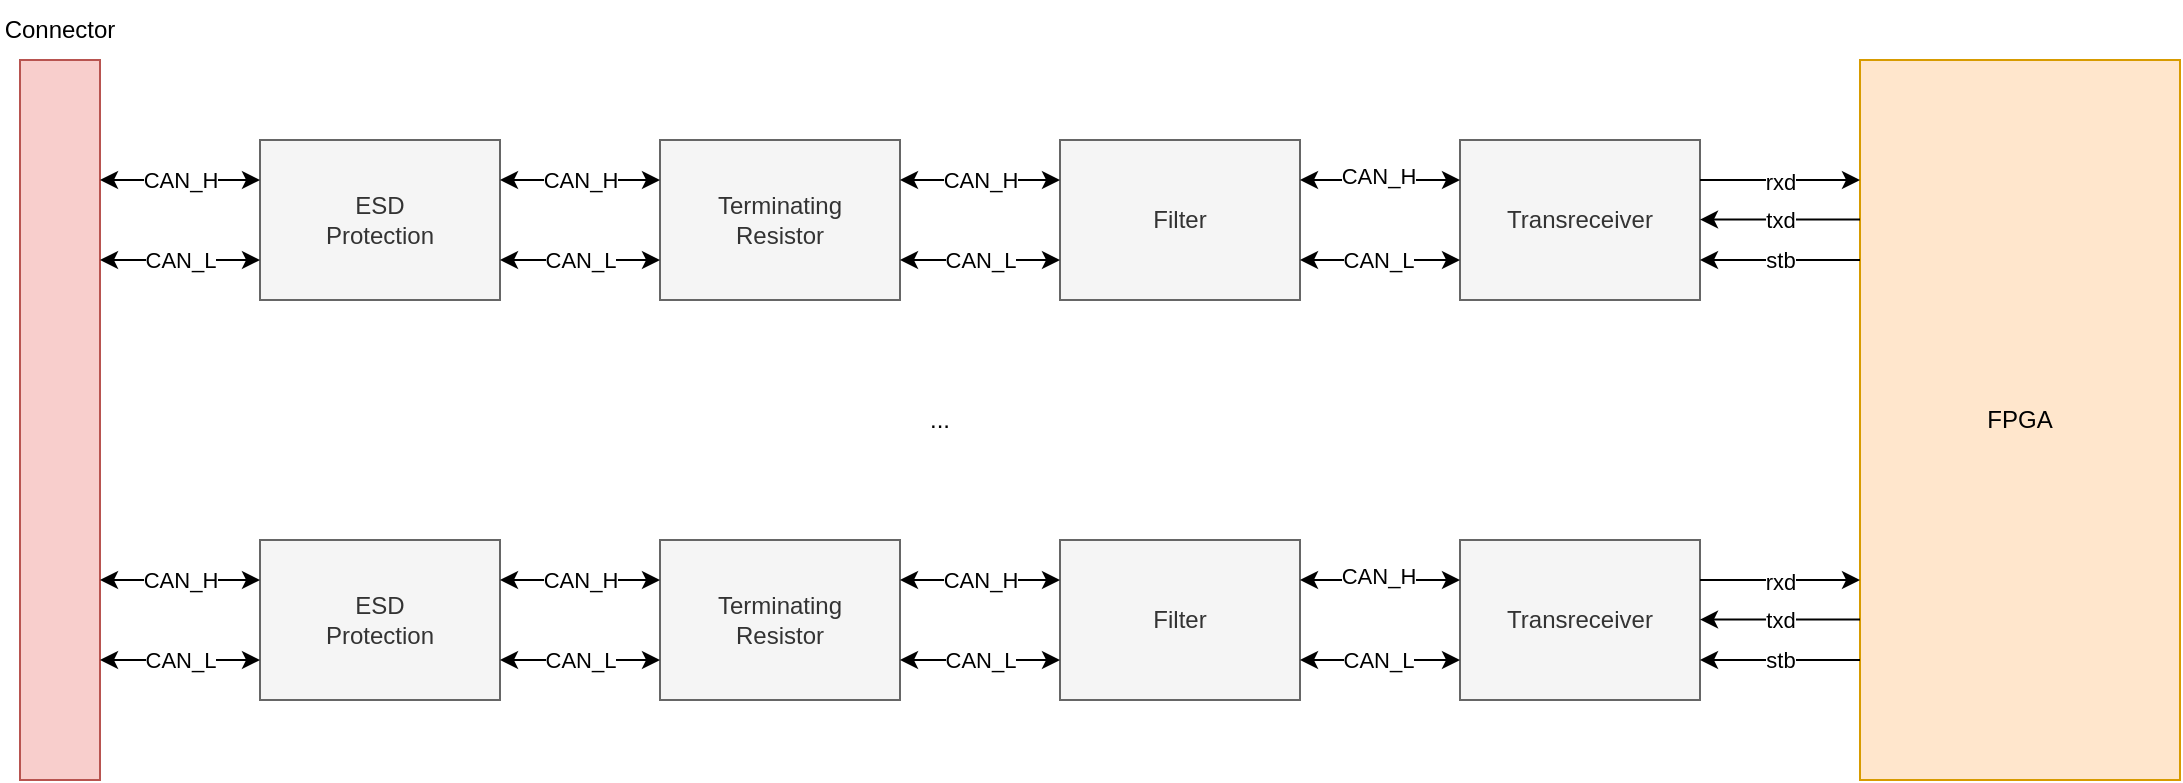 <mxfile version="24.7.17">
  <diagram name="Seite-1" id="1o6P-si1Xo1ck6QH36u1">
    <mxGraphModel dx="2261" dy="879" grid="1" gridSize="10" guides="1" tooltips="1" connect="1" arrows="1" fold="1" page="1" pageScale="1" pageWidth="827" pageHeight="1169" math="0" shadow="0">
      <root>
        <mxCell id="0" />
        <mxCell id="1" parent="0" />
        <mxCell id="KZAogPWxXg9-Vqni3f9G-1" value="FPGA" style="rounded=0;whiteSpace=wrap;html=1;fillColor=#ffe6cc;strokeColor=#d79b00;" vertex="1" parent="1">
          <mxGeometry x="520" y="320" width="160" height="360" as="geometry" />
        </mxCell>
        <mxCell id="KZAogPWxXg9-Vqni3f9G-3" value="Transreceiver" style="rounded=0;whiteSpace=wrap;html=1;fillColor=#f5f5f5;fontColor=#333333;strokeColor=#666666;" vertex="1" parent="1">
          <mxGeometry x="320" y="360" width="120" height="80" as="geometry" />
        </mxCell>
        <mxCell id="KZAogPWxXg9-Vqni3f9G-4" value="" style="endArrow=classic;html=1;rounded=0;" edge="1" parent="1">
          <mxGeometry width="50" height="50" relative="1" as="geometry">
            <mxPoint x="440" y="380" as="sourcePoint" />
            <mxPoint x="520" y="380" as="targetPoint" />
          </mxGeometry>
        </mxCell>
        <mxCell id="KZAogPWxXg9-Vqni3f9G-6" value="rxd" style="edgeLabel;html=1;align=center;verticalAlign=middle;resizable=0;points=[];" vertex="1" connectable="0" parent="KZAogPWxXg9-Vqni3f9G-4">
          <mxGeometry x="0.08" y="-1" relative="1" as="geometry">
            <mxPoint x="-3" as="offset" />
          </mxGeometry>
        </mxCell>
        <mxCell id="KZAogPWxXg9-Vqni3f9G-5" value="" style="endArrow=classic;html=1;rounded=0;" edge="1" parent="1">
          <mxGeometry width="50" height="50" relative="1" as="geometry">
            <mxPoint x="520" y="399.76" as="sourcePoint" />
            <mxPoint x="440" y="399.76" as="targetPoint" />
          </mxGeometry>
        </mxCell>
        <mxCell id="KZAogPWxXg9-Vqni3f9G-7" value="txd" style="edgeLabel;html=1;align=center;verticalAlign=middle;resizable=0;points=[];" vertex="1" connectable="0" parent="KZAogPWxXg9-Vqni3f9G-5">
          <mxGeometry x="0.099" relative="1" as="geometry">
            <mxPoint x="4" as="offset" />
          </mxGeometry>
        </mxCell>
        <mxCell id="KZAogPWxXg9-Vqni3f9G-8" value="" style="endArrow=classic;html=1;rounded=0;" edge="1" parent="1">
          <mxGeometry width="50" height="50" relative="1" as="geometry">
            <mxPoint x="520" y="420" as="sourcePoint" />
            <mxPoint x="440" y="420" as="targetPoint" />
          </mxGeometry>
        </mxCell>
        <mxCell id="KZAogPWxXg9-Vqni3f9G-9" value="stb" style="edgeLabel;html=1;align=center;verticalAlign=middle;resizable=0;points=[];" vertex="1" connectable="0" parent="KZAogPWxXg9-Vqni3f9G-8">
          <mxGeometry x="0.099" relative="1" as="geometry">
            <mxPoint x="4" as="offset" />
          </mxGeometry>
        </mxCell>
        <mxCell id="KZAogPWxXg9-Vqni3f9G-11" value="Filter" style="rounded=0;whiteSpace=wrap;html=1;fillColor=#f5f5f5;fontColor=#333333;strokeColor=#666666;" vertex="1" parent="1">
          <mxGeometry x="120" y="360" width="120" height="80" as="geometry" />
        </mxCell>
        <mxCell id="KZAogPWxXg9-Vqni3f9G-12" value="" style="endArrow=classic;startArrow=classic;html=1;rounded=0;entryX=0;entryY=0.25;entryDx=0;entryDy=0;" edge="1" parent="1" target="KZAogPWxXg9-Vqni3f9G-3">
          <mxGeometry width="50" height="50" relative="1" as="geometry">
            <mxPoint x="240" y="380" as="sourcePoint" />
            <mxPoint x="290" y="330" as="targetPoint" />
          </mxGeometry>
        </mxCell>
        <mxCell id="KZAogPWxXg9-Vqni3f9G-18" value="CAN_H" style="edgeLabel;html=1;align=center;verticalAlign=middle;resizable=0;points=[];" vertex="1" connectable="0" parent="KZAogPWxXg9-Vqni3f9G-12">
          <mxGeometry x="-0.024" y="2" relative="1" as="geometry">
            <mxPoint as="offset" />
          </mxGeometry>
        </mxCell>
        <mxCell id="KZAogPWxXg9-Vqni3f9G-13" value="" style="endArrow=classic;startArrow=classic;html=1;rounded=0;entryX=0;entryY=0.25;entryDx=0;entryDy=0;" edge="1" parent="1">
          <mxGeometry width="50" height="50" relative="1" as="geometry">
            <mxPoint x="240" y="420" as="sourcePoint" />
            <mxPoint x="320" y="420" as="targetPoint" />
          </mxGeometry>
        </mxCell>
        <mxCell id="KZAogPWxXg9-Vqni3f9G-19" value="CAN_L" style="edgeLabel;html=1;align=center;verticalAlign=middle;resizable=0;points=[];" vertex="1" connectable="0" parent="KZAogPWxXg9-Vqni3f9G-13">
          <mxGeometry x="-0.036" relative="1" as="geometry">
            <mxPoint as="offset" />
          </mxGeometry>
        </mxCell>
        <mxCell id="KZAogPWxXg9-Vqni3f9G-15" value="Terminating&lt;br&gt;Resistor" style="rounded=0;whiteSpace=wrap;html=1;fillColor=#f5f5f5;fontColor=#333333;strokeColor=#666666;" vertex="1" parent="1">
          <mxGeometry x="-80" y="360" width="120" height="80" as="geometry" />
        </mxCell>
        <mxCell id="KZAogPWxXg9-Vqni3f9G-16" value="" style="endArrow=classic;startArrow=classic;html=1;rounded=0;entryX=0;entryY=0.25;entryDx=0;entryDy=0;" edge="1" parent="1">
          <mxGeometry width="50" height="50" relative="1" as="geometry">
            <mxPoint x="40" y="380" as="sourcePoint" />
            <mxPoint x="120" y="380" as="targetPoint" />
          </mxGeometry>
        </mxCell>
        <mxCell id="KZAogPWxXg9-Vqni3f9G-20" value="CAN_H" style="edgeLabel;html=1;align=center;verticalAlign=middle;resizable=0;points=[];" vertex="1" connectable="0" parent="KZAogPWxXg9-Vqni3f9G-16">
          <mxGeometry x="0.065" relative="1" as="geometry">
            <mxPoint x="-3" as="offset" />
          </mxGeometry>
        </mxCell>
        <mxCell id="KZAogPWxXg9-Vqni3f9G-17" value="" style="endArrow=classic;startArrow=classic;html=1;rounded=0;entryX=0;entryY=0.25;entryDx=0;entryDy=0;" edge="1" parent="1">
          <mxGeometry width="50" height="50" relative="1" as="geometry">
            <mxPoint x="40" y="420" as="sourcePoint" />
            <mxPoint x="120" y="420" as="targetPoint" />
          </mxGeometry>
        </mxCell>
        <mxCell id="KZAogPWxXg9-Vqni3f9G-21" value="CAN_L" style="edgeLabel;html=1;align=center;verticalAlign=middle;resizable=0;points=[];" vertex="1" connectable="0" parent="KZAogPWxXg9-Vqni3f9G-17">
          <mxGeometry x="-0.045" y="-2" relative="1" as="geometry">
            <mxPoint x="2" y="-2" as="offset" />
          </mxGeometry>
        </mxCell>
        <mxCell id="KZAogPWxXg9-Vqni3f9G-22" value="ESD&lt;br&gt;Protection" style="rounded=0;whiteSpace=wrap;html=1;fillColor=#f5f5f5;fontColor=#333333;strokeColor=#666666;" vertex="1" parent="1">
          <mxGeometry x="-280" y="360" width="120" height="80" as="geometry" />
        </mxCell>
        <mxCell id="KZAogPWxXg9-Vqni3f9G-23" value="" style="endArrow=classic;startArrow=classic;html=1;rounded=0;entryX=0;entryY=0.25;entryDx=0;entryDy=0;" edge="1" parent="1">
          <mxGeometry width="50" height="50" relative="1" as="geometry">
            <mxPoint x="-160" y="380" as="sourcePoint" />
            <mxPoint x="-80" y="380" as="targetPoint" />
          </mxGeometry>
        </mxCell>
        <mxCell id="KZAogPWxXg9-Vqni3f9G-24" value="CAN_H" style="edgeLabel;html=1;align=center;verticalAlign=middle;resizable=0;points=[];" vertex="1" connectable="0" parent="KZAogPWxXg9-Vqni3f9G-23">
          <mxGeometry x="0.065" relative="1" as="geometry">
            <mxPoint x="-3" as="offset" />
          </mxGeometry>
        </mxCell>
        <mxCell id="KZAogPWxXg9-Vqni3f9G-25" value="" style="endArrow=classic;startArrow=classic;html=1;rounded=0;entryX=0;entryY=0.25;entryDx=0;entryDy=0;" edge="1" parent="1">
          <mxGeometry width="50" height="50" relative="1" as="geometry">
            <mxPoint x="-160" y="420" as="sourcePoint" />
            <mxPoint x="-80" y="420" as="targetPoint" />
          </mxGeometry>
        </mxCell>
        <mxCell id="KZAogPWxXg9-Vqni3f9G-26" value="CAN_L" style="edgeLabel;html=1;align=center;verticalAlign=middle;resizable=0;points=[];" vertex="1" connectable="0" parent="KZAogPWxXg9-Vqni3f9G-25">
          <mxGeometry x="-0.045" y="-2" relative="1" as="geometry">
            <mxPoint x="2" y="-2" as="offset" />
          </mxGeometry>
        </mxCell>
        <mxCell id="KZAogPWxXg9-Vqni3f9G-27" value="" style="rounded=0;whiteSpace=wrap;html=1;fillColor=#f8cecc;strokeColor=#b85450;" vertex="1" parent="1">
          <mxGeometry x="-400" y="320" width="40" height="360" as="geometry" />
        </mxCell>
        <mxCell id="KZAogPWxXg9-Vqni3f9G-28" value="Connector" style="text;strokeColor=none;align=center;fillColor=none;html=1;verticalAlign=middle;whiteSpace=wrap;rounded=0;" vertex="1" parent="1">
          <mxGeometry x="-410" y="290" width="60" height="30" as="geometry" />
        </mxCell>
        <mxCell id="KZAogPWxXg9-Vqni3f9G-29" value="" style="endArrow=classic;startArrow=classic;html=1;rounded=0;entryX=0;entryY=0.25;entryDx=0;entryDy=0;" edge="1" parent="1">
          <mxGeometry width="50" height="50" relative="1" as="geometry">
            <mxPoint x="-360" y="380" as="sourcePoint" />
            <mxPoint x="-280" y="380" as="targetPoint" />
          </mxGeometry>
        </mxCell>
        <mxCell id="KZAogPWxXg9-Vqni3f9G-30" value="CAN_H" style="edgeLabel;html=1;align=center;verticalAlign=middle;resizable=0;points=[];" vertex="1" connectable="0" parent="KZAogPWxXg9-Vqni3f9G-29">
          <mxGeometry x="0.065" relative="1" as="geometry">
            <mxPoint x="-3" as="offset" />
          </mxGeometry>
        </mxCell>
        <mxCell id="KZAogPWxXg9-Vqni3f9G-31" value="" style="endArrow=classic;startArrow=classic;html=1;rounded=0;entryX=0;entryY=0.25;entryDx=0;entryDy=0;" edge="1" parent="1">
          <mxGeometry width="50" height="50" relative="1" as="geometry">
            <mxPoint x="-360" y="420" as="sourcePoint" />
            <mxPoint x="-280" y="420" as="targetPoint" />
          </mxGeometry>
        </mxCell>
        <mxCell id="KZAogPWxXg9-Vqni3f9G-32" value="CAN_L" style="edgeLabel;html=1;align=center;verticalAlign=middle;resizable=0;points=[];" vertex="1" connectable="0" parent="KZAogPWxXg9-Vqni3f9G-31">
          <mxGeometry x="-0.045" y="-2" relative="1" as="geometry">
            <mxPoint x="2" y="-2" as="offset" />
          </mxGeometry>
        </mxCell>
        <mxCell id="KZAogPWxXg9-Vqni3f9G-54" value="Transreceiver" style="rounded=0;whiteSpace=wrap;html=1;fillColor=#f5f5f5;fontColor=#333333;strokeColor=#666666;" vertex="1" parent="1">
          <mxGeometry x="320" y="560" width="120" height="80" as="geometry" />
        </mxCell>
        <mxCell id="KZAogPWxXg9-Vqni3f9G-55" value="" style="endArrow=classic;html=1;rounded=0;" edge="1" parent="1">
          <mxGeometry width="50" height="50" relative="1" as="geometry">
            <mxPoint x="440" y="580" as="sourcePoint" />
            <mxPoint x="520" y="580" as="targetPoint" />
          </mxGeometry>
        </mxCell>
        <mxCell id="KZAogPWxXg9-Vqni3f9G-56" value="rxd" style="edgeLabel;html=1;align=center;verticalAlign=middle;resizable=0;points=[];" vertex="1" connectable="0" parent="KZAogPWxXg9-Vqni3f9G-55">
          <mxGeometry x="0.08" y="-1" relative="1" as="geometry">
            <mxPoint x="-3" as="offset" />
          </mxGeometry>
        </mxCell>
        <mxCell id="KZAogPWxXg9-Vqni3f9G-57" value="" style="endArrow=classic;html=1;rounded=0;" edge="1" parent="1">
          <mxGeometry width="50" height="50" relative="1" as="geometry">
            <mxPoint x="520" y="599.76" as="sourcePoint" />
            <mxPoint x="440" y="599.76" as="targetPoint" />
          </mxGeometry>
        </mxCell>
        <mxCell id="KZAogPWxXg9-Vqni3f9G-58" value="txd" style="edgeLabel;html=1;align=center;verticalAlign=middle;resizable=0;points=[];" vertex="1" connectable="0" parent="KZAogPWxXg9-Vqni3f9G-57">
          <mxGeometry x="0.099" relative="1" as="geometry">
            <mxPoint x="4" as="offset" />
          </mxGeometry>
        </mxCell>
        <mxCell id="KZAogPWxXg9-Vqni3f9G-59" value="" style="endArrow=classic;html=1;rounded=0;" edge="1" parent="1">
          <mxGeometry width="50" height="50" relative="1" as="geometry">
            <mxPoint x="520" y="620" as="sourcePoint" />
            <mxPoint x="440" y="620" as="targetPoint" />
          </mxGeometry>
        </mxCell>
        <mxCell id="KZAogPWxXg9-Vqni3f9G-60" value="stb" style="edgeLabel;html=1;align=center;verticalAlign=middle;resizable=0;points=[];" vertex="1" connectable="0" parent="KZAogPWxXg9-Vqni3f9G-59">
          <mxGeometry x="0.099" relative="1" as="geometry">
            <mxPoint x="4" as="offset" />
          </mxGeometry>
        </mxCell>
        <mxCell id="KZAogPWxXg9-Vqni3f9G-61" value="Filter" style="rounded=0;whiteSpace=wrap;html=1;fillColor=#f5f5f5;fontColor=#333333;strokeColor=#666666;" vertex="1" parent="1">
          <mxGeometry x="120" y="560" width="120" height="80" as="geometry" />
        </mxCell>
        <mxCell id="KZAogPWxXg9-Vqni3f9G-62" value="" style="endArrow=classic;startArrow=classic;html=1;rounded=0;entryX=0;entryY=0.25;entryDx=0;entryDy=0;" edge="1" parent="1" target="KZAogPWxXg9-Vqni3f9G-54">
          <mxGeometry width="50" height="50" relative="1" as="geometry">
            <mxPoint x="240" y="580" as="sourcePoint" />
            <mxPoint x="290" y="530" as="targetPoint" />
          </mxGeometry>
        </mxCell>
        <mxCell id="KZAogPWxXg9-Vqni3f9G-63" value="CAN_H" style="edgeLabel;html=1;align=center;verticalAlign=middle;resizable=0;points=[];" vertex="1" connectable="0" parent="KZAogPWxXg9-Vqni3f9G-62">
          <mxGeometry x="-0.024" y="2" relative="1" as="geometry">
            <mxPoint as="offset" />
          </mxGeometry>
        </mxCell>
        <mxCell id="KZAogPWxXg9-Vqni3f9G-64" value="" style="endArrow=classic;startArrow=classic;html=1;rounded=0;entryX=0;entryY=0.25;entryDx=0;entryDy=0;" edge="1" parent="1">
          <mxGeometry width="50" height="50" relative="1" as="geometry">
            <mxPoint x="240" y="620" as="sourcePoint" />
            <mxPoint x="320" y="620" as="targetPoint" />
          </mxGeometry>
        </mxCell>
        <mxCell id="KZAogPWxXg9-Vqni3f9G-65" value="CAN_L" style="edgeLabel;html=1;align=center;verticalAlign=middle;resizable=0;points=[];" vertex="1" connectable="0" parent="KZAogPWxXg9-Vqni3f9G-64">
          <mxGeometry x="-0.036" relative="1" as="geometry">
            <mxPoint as="offset" />
          </mxGeometry>
        </mxCell>
        <mxCell id="KZAogPWxXg9-Vqni3f9G-66" value="Terminating&lt;br&gt;Resistor" style="rounded=0;whiteSpace=wrap;html=1;fillColor=#f5f5f5;fontColor=#333333;strokeColor=#666666;" vertex="1" parent="1">
          <mxGeometry x="-80" y="560" width="120" height="80" as="geometry" />
        </mxCell>
        <mxCell id="KZAogPWxXg9-Vqni3f9G-67" value="" style="endArrow=classic;startArrow=classic;html=1;rounded=0;entryX=0;entryY=0.25;entryDx=0;entryDy=0;" edge="1" parent="1">
          <mxGeometry width="50" height="50" relative="1" as="geometry">
            <mxPoint x="40" y="580" as="sourcePoint" />
            <mxPoint x="120" y="580" as="targetPoint" />
          </mxGeometry>
        </mxCell>
        <mxCell id="KZAogPWxXg9-Vqni3f9G-68" value="CAN_H" style="edgeLabel;html=1;align=center;verticalAlign=middle;resizable=0;points=[];" vertex="1" connectable="0" parent="KZAogPWxXg9-Vqni3f9G-67">
          <mxGeometry x="0.065" relative="1" as="geometry">
            <mxPoint x="-3" as="offset" />
          </mxGeometry>
        </mxCell>
        <mxCell id="KZAogPWxXg9-Vqni3f9G-69" value="" style="endArrow=classic;startArrow=classic;html=1;rounded=0;entryX=0;entryY=0.25;entryDx=0;entryDy=0;" edge="1" parent="1">
          <mxGeometry width="50" height="50" relative="1" as="geometry">
            <mxPoint x="40" y="620" as="sourcePoint" />
            <mxPoint x="120" y="620" as="targetPoint" />
          </mxGeometry>
        </mxCell>
        <mxCell id="KZAogPWxXg9-Vqni3f9G-70" value="CAN_L" style="edgeLabel;html=1;align=center;verticalAlign=middle;resizable=0;points=[];" vertex="1" connectable="0" parent="KZAogPWxXg9-Vqni3f9G-69">
          <mxGeometry x="-0.045" y="-2" relative="1" as="geometry">
            <mxPoint x="2" y="-2" as="offset" />
          </mxGeometry>
        </mxCell>
        <mxCell id="KZAogPWxXg9-Vqni3f9G-71" value="ESD&lt;br&gt;Protection" style="rounded=0;whiteSpace=wrap;html=1;fillColor=#f5f5f5;fontColor=#333333;strokeColor=#666666;" vertex="1" parent="1">
          <mxGeometry x="-280" y="560" width="120" height="80" as="geometry" />
        </mxCell>
        <mxCell id="KZAogPWxXg9-Vqni3f9G-72" value="" style="endArrow=classic;startArrow=classic;html=1;rounded=0;entryX=0;entryY=0.25;entryDx=0;entryDy=0;" edge="1" parent="1">
          <mxGeometry width="50" height="50" relative="1" as="geometry">
            <mxPoint x="-160" y="580" as="sourcePoint" />
            <mxPoint x="-80" y="580" as="targetPoint" />
          </mxGeometry>
        </mxCell>
        <mxCell id="KZAogPWxXg9-Vqni3f9G-73" value="CAN_H" style="edgeLabel;html=1;align=center;verticalAlign=middle;resizable=0;points=[];" vertex="1" connectable="0" parent="KZAogPWxXg9-Vqni3f9G-72">
          <mxGeometry x="0.065" relative="1" as="geometry">
            <mxPoint x="-3" as="offset" />
          </mxGeometry>
        </mxCell>
        <mxCell id="KZAogPWxXg9-Vqni3f9G-74" value="" style="endArrow=classic;startArrow=classic;html=1;rounded=0;entryX=0;entryY=0.25;entryDx=0;entryDy=0;" edge="1" parent="1">
          <mxGeometry width="50" height="50" relative="1" as="geometry">
            <mxPoint x="-160" y="620" as="sourcePoint" />
            <mxPoint x="-80" y="620" as="targetPoint" />
          </mxGeometry>
        </mxCell>
        <mxCell id="KZAogPWxXg9-Vqni3f9G-75" value="CAN_L" style="edgeLabel;html=1;align=center;verticalAlign=middle;resizable=0;points=[];" vertex="1" connectable="0" parent="KZAogPWxXg9-Vqni3f9G-74">
          <mxGeometry x="-0.045" y="-2" relative="1" as="geometry">
            <mxPoint x="2" y="-2" as="offset" />
          </mxGeometry>
        </mxCell>
        <mxCell id="KZAogPWxXg9-Vqni3f9G-76" value="" style="endArrow=classic;startArrow=classic;html=1;rounded=0;entryX=0;entryY=0.25;entryDx=0;entryDy=0;" edge="1" parent="1">
          <mxGeometry width="50" height="50" relative="1" as="geometry">
            <mxPoint x="-360" y="580" as="sourcePoint" />
            <mxPoint x="-280" y="580" as="targetPoint" />
          </mxGeometry>
        </mxCell>
        <mxCell id="KZAogPWxXg9-Vqni3f9G-77" value="CAN_H" style="edgeLabel;html=1;align=center;verticalAlign=middle;resizable=0;points=[];" vertex="1" connectable="0" parent="KZAogPWxXg9-Vqni3f9G-76">
          <mxGeometry x="0.065" relative="1" as="geometry">
            <mxPoint x="-3" as="offset" />
          </mxGeometry>
        </mxCell>
        <mxCell id="KZAogPWxXg9-Vqni3f9G-78" value="" style="endArrow=classic;startArrow=classic;html=1;rounded=0;entryX=0;entryY=0.25;entryDx=0;entryDy=0;" edge="1" parent="1">
          <mxGeometry width="50" height="50" relative="1" as="geometry">
            <mxPoint x="-360" y="620" as="sourcePoint" />
            <mxPoint x="-280" y="620" as="targetPoint" />
          </mxGeometry>
        </mxCell>
        <mxCell id="KZAogPWxXg9-Vqni3f9G-79" value="CAN_L" style="edgeLabel;html=1;align=center;verticalAlign=middle;resizable=0;points=[];" vertex="1" connectable="0" parent="KZAogPWxXg9-Vqni3f9G-78">
          <mxGeometry x="-0.045" y="-2" relative="1" as="geometry">
            <mxPoint x="2" y="-2" as="offset" />
          </mxGeometry>
        </mxCell>
        <mxCell id="KZAogPWxXg9-Vqni3f9G-80" value="..." style="text;html=1;align=center;verticalAlign=middle;whiteSpace=wrap;rounded=0;" vertex="1" parent="1">
          <mxGeometry x="30" y="485" width="60" height="30" as="geometry" />
        </mxCell>
      </root>
    </mxGraphModel>
  </diagram>
</mxfile>
